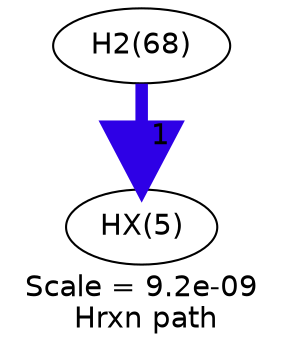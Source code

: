 digraph reaction_paths {
center=1;
s10 -> s41[fontname="Helvetica", style="setlinewidth(6)", arrowsize=3, color="0.7, 1.5, 0.9"
, label=" 1"];
s10 [ fontname="Helvetica", label="H2(68)"];
s41 [ fontname="Helvetica", label="HX(5)"];
 label = "Scale = 9.2e-09\l Hrxn path";
 fontname = "Helvetica";
}
